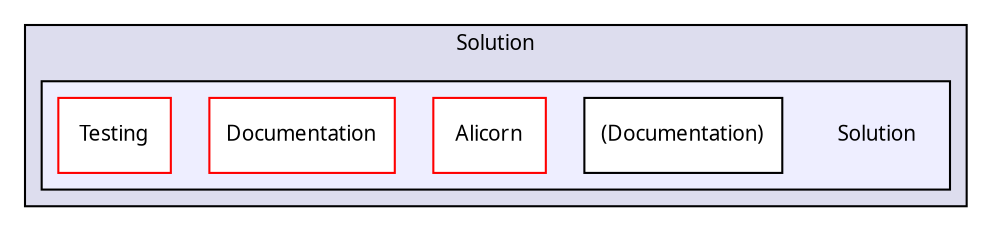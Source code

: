 digraph "Solution/Solution" {
  compound=true
  node [ fontsize="10", fontname="Verdana"];
  edge [ labelfontsize="10", labelfontname="Verdana"];
  subgraph clusterdir_23c761be539445bc999d8c9cd7f0d160 {
    graph [ bgcolor="#ddddee", pencolor="black", label="Solution" fontname="Verdana", fontsize="10", URL="dir_23c761be539445bc999d8c9cd7f0d160.html"]
  subgraph clusterdir_c4e084afe678ca50e02362250facb0e9 {
    graph [ bgcolor="#eeeeff", pencolor="black", label="" URL="dir_c4e084afe678ca50e02362250facb0e9.html"];
    dir_c4e084afe678ca50e02362250facb0e9 [shape=plaintext label="Solution"];
    dir_f169203f9160b4f581997312b2df3a24 [shape=box label="(Documentation)" color="black" fillcolor="white" style="filled" URL="dir_f169203f9160b4f581997312b2df3a24.html"];
    dir_39476a44edcbf879a5513cb07e660f74 [shape=box label="Alicorn" color="red" fillcolor="white" style="filled" URL="dir_39476a44edcbf879a5513cb07e660f74.html"];
    dir_780430dba2e429342ca843818eb58002 [shape=box label="Documentation" color="red" fillcolor="white" style="filled" URL="dir_780430dba2e429342ca843818eb58002.html"];
    dir_f1a38dda09877581aedc5039a82c70f0 [shape=box label="Testing" color="red" fillcolor="white" style="filled" URL="dir_f1a38dda09877581aedc5039a82c70f0.html"];
  }
  }
}
